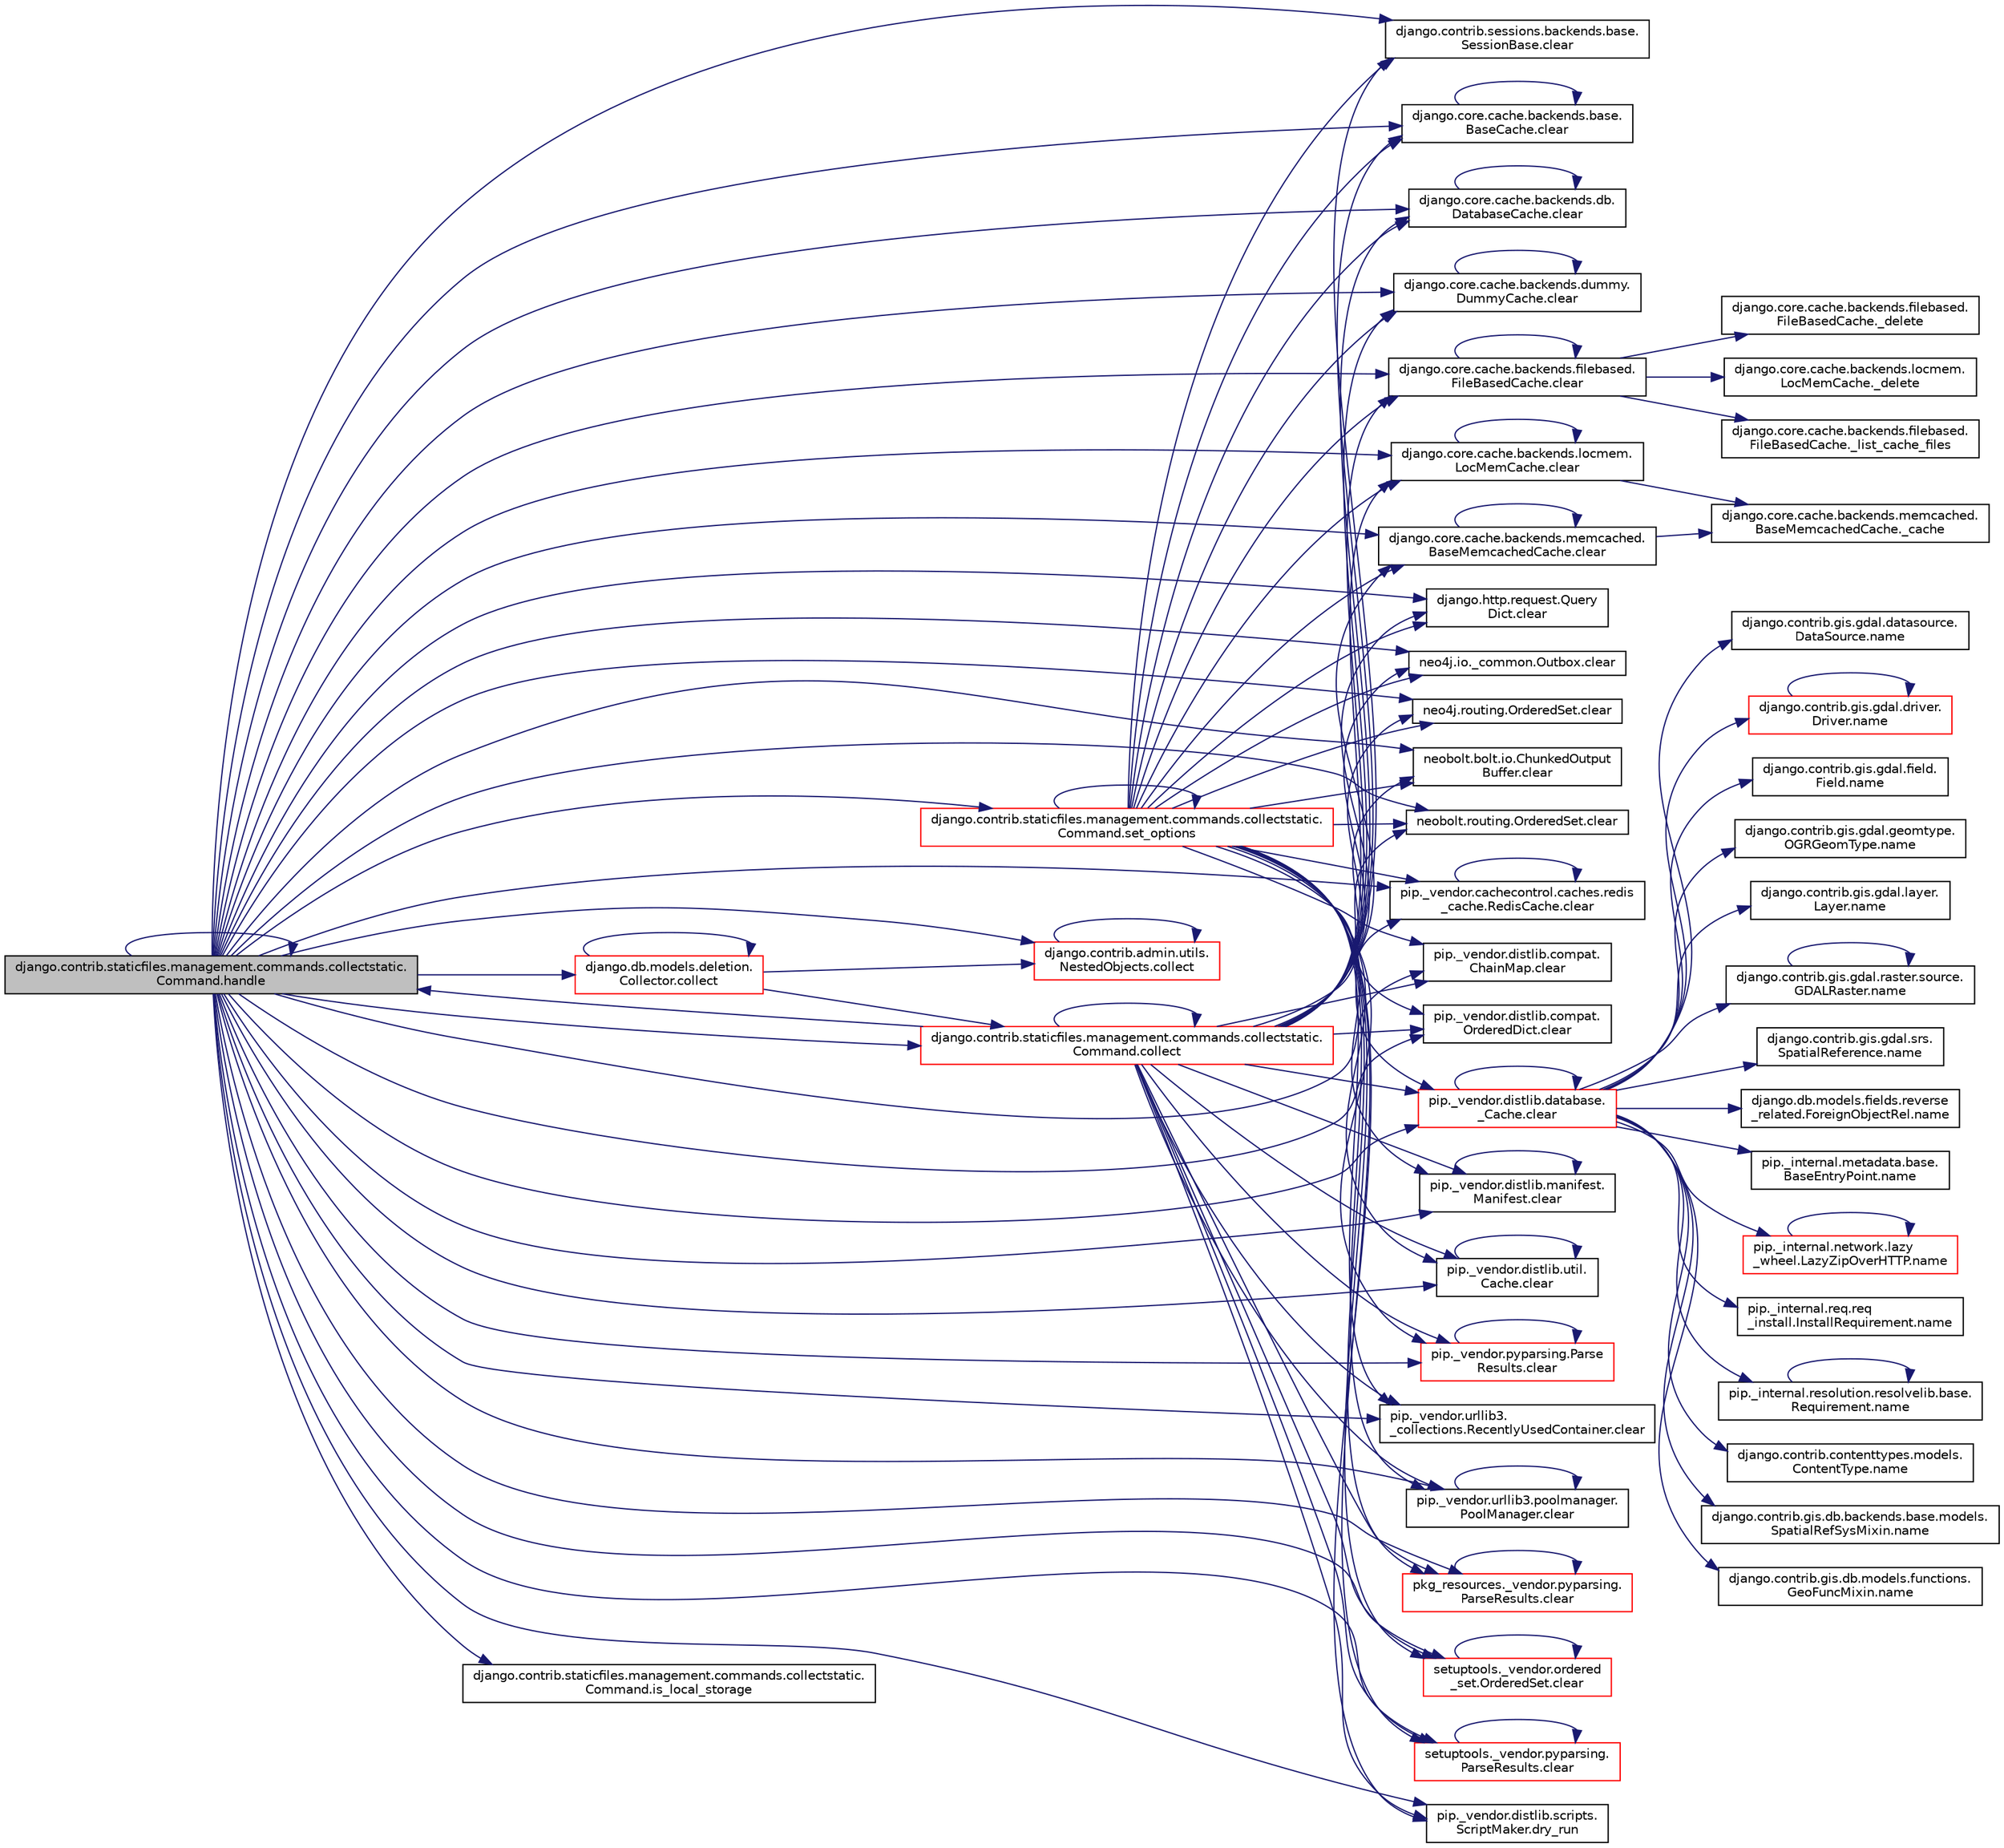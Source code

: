 digraph "django.contrib.staticfiles.management.commands.collectstatic.Command.handle"
{
 // LATEX_PDF_SIZE
  edge [fontname="Helvetica",fontsize="10",labelfontname="Helvetica",labelfontsize="10"];
  node [fontname="Helvetica",fontsize="10",shape=record];
  rankdir="LR";
  Node1 [label="django.contrib.staticfiles.management.commands.collectstatic.\lCommand.handle",height=0.2,width=0.4,color="black", fillcolor="grey75", style="filled", fontcolor="black",tooltip=" "];
  Node1 -> Node2 [color="midnightblue",fontsize="10",style="solid",fontname="Helvetica"];
  Node2 [label="django.contrib.sessions.backends.base.\lSessionBase.clear",height=0.2,width=0.4,color="black", fillcolor="white", style="filled",URL="$d1/d6e/classdjango_1_1contrib_1_1sessions_1_1backends_1_1base_1_1_session_base.html#a9923de84b6e5c0d6bc9ecbf0778d0202",tooltip=" "];
  Node1 -> Node3 [color="midnightblue",fontsize="10",style="solid",fontname="Helvetica"];
  Node3 [label="django.core.cache.backends.base.\lBaseCache.clear",height=0.2,width=0.4,color="black", fillcolor="white", style="filled",URL="$d0/d87/classdjango_1_1core_1_1cache_1_1backends_1_1base_1_1_base_cache.html#a8791f86a6f19ce42f670986262149bc3",tooltip=" "];
  Node3 -> Node3 [color="midnightblue",fontsize="10",style="solid",fontname="Helvetica"];
  Node1 -> Node4 [color="midnightblue",fontsize="10",style="solid",fontname="Helvetica"];
  Node4 [label="django.core.cache.backends.db.\lDatabaseCache.clear",height=0.2,width=0.4,color="black", fillcolor="white", style="filled",URL="$d7/dcb/classdjango_1_1core_1_1cache_1_1backends_1_1db_1_1_database_cache.html#af511062e32fc6824af6fc1eb19548aeb",tooltip=" "];
  Node4 -> Node4 [color="midnightblue",fontsize="10",style="solid",fontname="Helvetica"];
  Node1 -> Node5 [color="midnightblue",fontsize="10",style="solid",fontname="Helvetica"];
  Node5 [label="django.core.cache.backends.dummy.\lDummyCache.clear",height=0.2,width=0.4,color="black", fillcolor="white", style="filled",URL="$d6/db9/classdjango_1_1core_1_1cache_1_1backends_1_1dummy_1_1_dummy_cache.html#a1cf55299c46a6cfea73f06a4bdcdff2f",tooltip=" "];
  Node5 -> Node5 [color="midnightblue",fontsize="10",style="solid",fontname="Helvetica"];
  Node1 -> Node6 [color="midnightblue",fontsize="10",style="solid",fontname="Helvetica"];
  Node6 [label="django.core.cache.backends.filebased.\lFileBasedCache.clear",height=0.2,width=0.4,color="black", fillcolor="white", style="filled",URL="$df/d01/classdjango_1_1core_1_1cache_1_1backends_1_1filebased_1_1_file_based_cache.html#ac167961bc9c3a1fabc5d0928eb3190c8",tooltip=" "];
  Node6 -> Node7 [color="midnightblue",fontsize="10",style="solid",fontname="Helvetica"];
  Node7 [label="django.core.cache.backends.filebased.\lFileBasedCache._delete",height=0.2,width=0.4,color="black", fillcolor="white", style="filled",URL="$df/d01/classdjango_1_1core_1_1cache_1_1backends_1_1filebased_1_1_file_based_cache.html#ac88a1214f261f4ed0ff2aaef97edc909",tooltip=" "];
  Node6 -> Node8 [color="midnightblue",fontsize="10",style="solid",fontname="Helvetica"];
  Node8 [label="django.core.cache.backends.locmem.\lLocMemCache._delete",height=0.2,width=0.4,color="black", fillcolor="white", style="filled",URL="$de/d7d/classdjango_1_1core_1_1cache_1_1backends_1_1locmem_1_1_loc_mem_cache.html#aa7043e1ac85f7e4ce360bdd7c72ba916",tooltip=" "];
  Node6 -> Node9 [color="midnightblue",fontsize="10",style="solid",fontname="Helvetica"];
  Node9 [label="django.core.cache.backends.filebased.\lFileBasedCache._list_cache_files",height=0.2,width=0.4,color="black", fillcolor="white", style="filled",URL="$df/d01/classdjango_1_1core_1_1cache_1_1backends_1_1filebased_1_1_file_based_cache.html#a1bf8a614959ccaa3f7553f4c1c658e6d",tooltip=" "];
  Node6 -> Node6 [color="midnightblue",fontsize="10",style="solid",fontname="Helvetica"];
  Node1 -> Node10 [color="midnightblue",fontsize="10",style="solid",fontname="Helvetica"];
  Node10 [label="django.core.cache.backends.locmem.\lLocMemCache.clear",height=0.2,width=0.4,color="black", fillcolor="white", style="filled",URL="$de/d7d/classdjango_1_1core_1_1cache_1_1backends_1_1locmem_1_1_loc_mem_cache.html#a62bd9f5b7218aacd48d7acb4b4ae9759",tooltip=" "];
  Node10 -> Node11 [color="midnightblue",fontsize="10",style="solid",fontname="Helvetica"];
  Node11 [label="django.core.cache.backends.memcached.\lBaseMemcachedCache._cache",height=0.2,width=0.4,color="black", fillcolor="white", style="filled",URL="$d3/d36/classdjango_1_1core_1_1cache_1_1backends_1_1memcached_1_1_base_memcached_cache.html#aec7954560fd40d7e33a11eea0e2ccde8",tooltip=" "];
  Node10 -> Node10 [color="midnightblue",fontsize="10",style="solid",fontname="Helvetica"];
  Node1 -> Node12 [color="midnightblue",fontsize="10",style="solid",fontname="Helvetica"];
  Node12 [label="django.core.cache.backends.memcached.\lBaseMemcachedCache.clear",height=0.2,width=0.4,color="black", fillcolor="white", style="filled",URL="$d3/d36/classdjango_1_1core_1_1cache_1_1backends_1_1memcached_1_1_base_memcached_cache.html#a02e12e9da36dc48b9b5c8187dd420e61",tooltip=" "];
  Node12 -> Node11 [color="midnightblue",fontsize="10",style="solid",fontname="Helvetica"];
  Node12 -> Node12 [color="midnightblue",fontsize="10",style="solid",fontname="Helvetica"];
  Node1 -> Node13 [color="midnightblue",fontsize="10",style="solid",fontname="Helvetica"];
  Node13 [label="django.http.request.Query\lDict.clear",height=0.2,width=0.4,color="black", fillcolor="white", style="filled",URL="$d3/dd6/classdjango_1_1http_1_1request_1_1_query_dict.html#acf330977c96f446b60ce6da48fc80e73",tooltip=" "];
  Node1 -> Node14 [color="midnightblue",fontsize="10",style="solid",fontname="Helvetica"];
  Node14 [label="neo4j.io._common.Outbox.clear",height=0.2,width=0.4,color="black", fillcolor="white", style="filled",URL="$d0/dce/classneo4j_1_1io_1_1__common_1_1_outbox.html#a9528c7644593f84c6376709b326c51b6",tooltip=" "];
  Node1 -> Node15 [color="midnightblue",fontsize="10",style="solid",fontname="Helvetica"];
  Node15 [label="neo4j.routing.OrderedSet.clear",height=0.2,width=0.4,color="black", fillcolor="white", style="filled",URL="$da/d21/classneo4j_1_1routing_1_1_ordered_set.html#a6482bbc6dd861a7dece8c52fcc6729f7",tooltip=" "];
  Node1 -> Node16 [color="midnightblue",fontsize="10",style="solid",fontname="Helvetica"];
  Node16 [label="neobolt.bolt.io.ChunkedOutput\lBuffer.clear",height=0.2,width=0.4,color="black", fillcolor="white", style="filled",URL="$d1/d4e/classneobolt_1_1bolt_1_1io_1_1_chunked_output_buffer.html#a9c0e88272444914cc5bf3f3ff844b518",tooltip=" "];
  Node1 -> Node17 [color="midnightblue",fontsize="10",style="solid",fontname="Helvetica"];
  Node17 [label="neobolt.routing.OrderedSet.clear",height=0.2,width=0.4,color="black", fillcolor="white", style="filled",URL="$de/d18/classneobolt_1_1routing_1_1_ordered_set.html#a64c7179a917683fad779283fc3867baf",tooltip=" "];
  Node1 -> Node18 [color="midnightblue",fontsize="10",style="solid",fontname="Helvetica"];
  Node18 [label="pip._vendor.cachecontrol.caches.redis\l_cache.RedisCache.clear",height=0.2,width=0.4,color="black", fillcolor="white", style="filled",URL="$dd/d2e/classpip_1_1__vendor_1_1cachecontrol_1_1caches_1_1redis__cache_1_1_redis_cache.html#ab98b163ad1dc868d399b2e6bc37bb3e4",tooltip=" "];
  Node18 -> Node18 [color="midnightblue",fontsize="10",style="solid",fontname="Helvetica"];
  Node1 -> Node19 [color="midnightblue",fontsize="10",style="solid",fontname="Helvetica"];
  Node19 [label="pip._vendor.distlib.compat.\lChainMap.clear",height=0.2,width=0.4,color="black", fillcolor="white", style="filled",URL="$d2/d2d/classpip_1_1__vendor_1_1distlib_1_1compat_1_1_chain_map.html#a45d5bf8cf2c6a7c73c4aafb9424413f8",tooltip=" "];
  Node1 -> Node20 [color="midnightblue",fontsize="10",style="solid",fontname="Helvetica"];
  Node20 [label="pip._vendor.distlib.compat.\lOrderedDict.clear",height=0.2,width=0.4,color="black", fillcolor="white", style="filled",URL="$d8/dae/classpip_1_1__vendor_1_1distlib_1_1compat_1_1_ordered_dict.html#ab617c023d1100922375c6477ef289231",tooltip=" "];
  Node1 -> Node21 [color="midnightblue",fontsize="10",style="solid",fontname="Helvetica"];
  Node21 [label="pip._vendor.distlib.database.\l_Cache.clear",height=0.2,width=0.4,color="red", fillcolor="white", style="filled",URL="$d8/dcd/classpip_1_1__vendor_1_1distlib_1_1database_1_1___cache.html#ab8493db74feb70354215f9804fafea3d",tooltip=" "];
  Node21 -> Node21 [color="midnightblue",fontsize="10",style="solid",fontname="Helvetica"];
  Node21 -> Node22 [color="midnightblue",fontsize="10",style="solid",fontname="Helvetica"];
  Node22 [label="django.contrib.contenttypes.models.\lContentType.name",height=0.2,width=0.4,color="black", fillcolor="white", style="filled",URL="$d6/d20/classdjango_1_1contrib_1_1contenttypes_1_1models_1_1_content_type.html#a1577e45d8940ca8ce7032df05c0920f1",tooltip=" "];
  Node21 -> Node23 [color="midnightblue",fontsize="10",style="solid",fontname="Helvetica"];
  Node23 [label="django.contrib.gis.db.backends.base.models.\lSpatialRefSysMixin.name",height=0.2,width=0.4,color="black", fillcolor="white", style="filled",URL="$d5/d73/classdjango_1_1contrib_1_1gis_1_1db_1_1backends_1_1base_1_1models_1_1_spatial_ref_sys_mixin.html#a502460564fa7a935d8bb5aea6cbce4b9",tooltip=" "];
  Node21 -> Node24 [color="midnightblue",fontsize="10",style="solid",fontname="Helvetica"];
  Node24 [label="django.contrib.gis.db.models.functions.\lGeoFuncMixin.name",height=0.2,width=0.4,color="black", fillcolor="white", style="filled",URL="$d4/d5c/classdjango_1_1contrib_1_1gis_1_1db_1_1models_1_1functions_1_1_geo_func_mixin.html#a9a6993ec9126211670ca7087359b8c6a",tooltip=" "];
  Node21 -> Node25 [color="midnightblue",fontsize="10",style="solid",fontname="Helvetica"];
  Node25 [label="django.contrib.gis.gdal.datasource.\lDataSource.name",height=0.2,width=0.4,color="black", fillcolor="white", style="filled",URL="$db/d7b/classdjango_1_1contrib_1_1gis_1_1gdal_1_1datasource_1_1_data_source.html#af2cbfd1f4ceeb82b6f7c29a705555d8e",tooltip=" "];
  Node21 -> Node26 [color="midnightblue",fontsize="10",style="solid",fontname="Helvetica"];
  Node26 [label="django.contrib.gis.gdal.driver.\lDriver.name",height=0.2,width=0.4,color="red", fillcolor="white", style="filled",URL="$d5/df2/classdjango_1_1contrib_1_1gis_1_1gdal_1_1driver_1_1_driver.html#ab25b5eea93459ca8e05dc329ef537f1b",tooltip=" "];
  Node26 -> Node26 [color="midnightblue",fontsize="10",style="solid",fontname="Helvetica"];
  Node21 -> Node28 [color="midnightblue",fontsize="10",style="solid",fontname="Helvetica"];
  Node28 [label="django.contrib.gis.gdal.field.\lField.name",height=0.2,width=0.4,color="black", fillcolor="white", style="filled",URL="$d8/d65/classdjango_1_1contrib_1_1gis_1_1gdal_1_1field_1_1_field.html#a52ccad95ad1a0fae1ef80beb9a6c838b",tooltip=" "];
  Node21 -> Node29 [color="midnightblue",fontsize="10",style="solid",fontname="Helvetica"];
  Node29 [label="django.contrib.gis.gdal.geomtype.\lOGRGeomType.name",height=0.2,width=0.4,color="black", fillcolor="white", style="filled",URL="$dc/d9c/classdjango_1_1contrib_1_1gis_1_1gdal_1_1geomtype_1_1_o_g_r_geom_type.html#a80a6f16d4e7014ca3adac92432f148b2",tooltip=" "];
  Node21 -> Node30 [color="midnightblue",fontsize="10",style="solid",fontname="Helvetica"];
  Node30 [label="django.contrib.gis.gdal.layer.\lLayer.name",height=0.2,width=0.4,color="black", fillcolor="white", style="filled",URL="$d9/d84/classdjango_1_1contrib_1_1gis_1_1gdal_1_1layer_1_1_layer.html#a64c4f09deeb5dd93a1f82a986e090581",tooltip=" "];
  Node21 -> Node31 [color="midnightblue",fontsize="10",style="solid",fontname="Helvetica"];
  Node31 [label="django.contrib.gis.gdal.raster.source.\lGDALRaster.name",height=0.2,width=0.4,color="black", fillcolor="white", style="filled",URL="$db/dff/classdjango_1_1contrib_1_1gis_1_1gdal_1_1raster_1_1source_1_1_g_d_a_l_raster.html#adc147e651b853c17a0d6abe3be9da7a9",tooltip=" "];
  Node31 -> Node31 [color="midnightblue",fontsize="10",style="solid",fontname="Helvetica"];
  Node21 -> Node32 [color="midnightblue",fontsize="10",style="solid",fontname="Helvetica"];
  Node32 [label="django.contrib.gis.gdal.srs.\lSpatialReference.name",height=0.2,width=0.4,color="black", fillcolor="white", style="filled",URL="$d7/dda/classdjango_1_1contrib_1_1gis_1_1gdal_1_1srs_1_1_spatial_reference.html#aba72b97da57e6f07b85d53ff618798e3",tooltip=" "];
  Node21 -> Node33 [color="midnightblue",fontsize="10",style="solid",fontname="Helvetica"];
  Node33 [label="django.db.models.fields.reverse\l_related.ForeignObjectRel.name",height=0.2,width=0.4,color="black", fillcolor="white", style="filled",URL="$d3/da4/classdjango_1_1db_1_1models_1_1fields_1_1reverse__related_1_1_foreign_object_rel.html#aacda3a6a71b37c6422fbc200f0b0225a",tooltip=" "];
  Node21 -> Node34 [color="midnightblue",fontsize="10",style="solid",fontname="Helvetica"];
  Node34 [label="pip._internal.metadata.base.\lBaseEntryPoint.name",height=0.2,width=0.4,color="black", fillcolor="white", style="filled",URL="$d1/d78/classpip_1_1__internal_1_1metadata_1_1base_1_1_base_entry_point.html#acd0c7299966258aeb0876da26520233d",tooltip=" "];
  Node21 -> Node35 [color="midnightblue",fontsize="10",style="solid",fontname="Helvetica"];
  Node35 [label="pip._internal.network.lazy\l_wheel.LazyZipOverHTTP.name",height=0.2,width=0.4,color="red", fillcolor="white", style="filled",URL="$df/d67/classpip_1_1__internal_1_1network_1_1lazy__wheel_1_1_lazy_zip_over_h_t_t_p.html#a59403bb703d375caa6c1dda7573257a1",tooltip=" "];
  Node35 -> Node35 [color="midnightblue",fontsize="10",style="solid",fontname="Helvetica"];
  Node21 -> Node37 [color="midnightblue",fontsize="10",style="solid",fontname="Helvetica"];
  Node37 [label="pip._internal.req.req\l_install.InstallRequirement.name",height=0.2,width=0.4,color="black", fillcolor="white", style="filled",URL="$d2/daa/classpip_1_1__internal_1_1req_1_1req__install_1_1_install_requirement.html#a6b019e16ae98576ae64c68e0f5824e34",tooltip=" "];
  Node21 -> Node38 [color="midnightblue",fontsize="10",style="solid",fontname="Helvetica"];
  Node38 [label="pip._internal.resolution.resolvelib.base.\lRequirement.name",height=0.2,width=0.4,color="black", fillcolor="white", style="filled",URL="$d7/d6d/classpip_1_1__internal_1_1resolution_1_1resolvelib_1_1base_1_1_requirement.html#a013752876d4b3521f3a087987b443d90",tooltip=" "];
  Node38 -> Node38 [color="midnightblue",fontsize="10",style="solid",fontname="Helvetica"];
  Node1 -> Node128 [color="midnightblue",fontsize="10",style="solid",fontname="Helvetica"];
  Node128 [label="pip._vendor.distlib.manifest.\lManifest.clear",height=0.2,width=0.4,color="black", fillcolor="white", style="filled",URL="$d2/d05/classpip_1_1__vendor_1_1distlib_1_1manifest_1_1_manifest.html#ac5d289057626a72d1d8c6322b766df56",tooltip=" "];
  Node128 -> Node128 [color="midnightblue",fontsize="10",style="solid",fontname="Helvetica"];
  Node1 -> Node129 [color="midnightblue",fontsize="10",style="solid",fontname="Helvetica"];
  Node129 [label="pip._vendor.distlib.util.\lCache.clear",height=0.2,width=0.4,color="black", fillcolor="white", style="filled",URL="$d2/d9b/classpip_1_1__vendor_1_1distlib_1_1util_1_1_cache.html#a7ceeb94bd1948f47b9db8afb06fb82b2",tooltip=" "];
  Node129 -> Node129 [color="midnightblue",fontsize="10",style="solid",fontname="Helvetica"];
  Node1 -> Node130 [color="midnightblue",fontsize="10",style="solid",fontname="Helvetica"];
  Node130 [label="pip._vendor.pyparsing.Parse\lResults.clear",height=0.2,width=0.4,color="red", fillcolor="white", style="filled",URL="$d3/d5b/classpip_1_1__vendor_1_1pyparsing_1_1_parse_results.html#ab6e049e34b90004c1d59069da7a5cc08",tooltip=" "];
  Node130 -> Node130 [color="midnightblue",fontsize="10",style="solid",fontname="Helvetica"];
  Node1 -> Node1520 [color="midnightblue",fontsize="10",style="solid",fontname="Helvetica"];
  Node1520 [label="pip._vendor.urllib3.\l_collections.RecentlyUsedContainer.clear",height=0.2,width=0.4,color="black", fillcolor="white", style="filled",URL="$d3/df5/classpip_1_1__vendor_1_1urllib3_1_1__collections_1_1_recently_used_container.html#a06b0bf88fc61087b84afd22b94d1d9b0",tooltip=" "];
  Node1 -> Node1521 [color="midnightblue",fontsize="10",style="solid",fontname="Helvetica"];
  Node1521 [label="pip._vendor.urllib3.poolmanager.\lPoolManager.clear",height=0.2,width=0.4,color="black", fillcolor="white", style="filled",URL="$db/d75/classpip_1_1__vendor_1_1urllib3_1_1poolmanager_1_1_pool_manager.html#a293a4e1145fa83883ca5a0a83c9e2a0d",tooltip=" "];
  Node1521 -> Node1521 [color="midnightblue",fontsize="10",style="solid",fontname="Helvetica"];
  Node1 -> Node1522 [color="midnightblue",fontsize="10",style="solid",fontname="Helvetica"];
  Node1522 [label="pkg_resources._vendor.pyparsing.\lParseResults.clear",height=0.2,width=0.4,color="red", fillcolor="white", style="filled",URL="$d3/d93/classpkg__resources_1_1__vendor_1_1pyparsing_1_1_parse_results.html#a14a75f633961fdc58d077c5d26635038",tooltip=" "];
  Node1522 -> Node1522 [color="midnightblue",fontsize="10",style="solid",fontname="Helvetica"];
  Node1 -> Node5396 [color="midnightblue",fontsize="10",style="solid",fontname="Helvetica"];
  Node5396 [label="setuptools._vendor.ordered\l_set.OrderedSet.clear",height=0.2,width=0.4,color="red", fillcolor="white", style="filled",URL="$d0/d40/classsetuptools_1_1__vendor_1_1ordered__set_1_1_ordered_set.html#a8b928f1bac1c68eedf2efac951d28d51",tooltip=" "];
  Node5396 -> Node5396 [color="midnightblue",fontsize="10",style="solid",fontname="Helvetica"];
  Node1 -> Node5397 [color="midnightblue",fontsize="10",style="solid",fontname="Helvetica"];
  Node5397 [label="setuptools._vendor.pyparsing.\lParseResults.clear",height=0.2,width=0.4,color="red", fillcolor="white", style="filled",URL="$df/d77/classsetuptools_1_1__vendor_1_1pyparsing_1_1_parse_results.html#a2683a26b96b087edaec172f6f837058b",tooltip=" "];
  Node5397 -> Node5397 [color="midnightblue",fontsize="10",style="solid",fontname="Helvetica"];
  Node1 -> Node5438 [color="midnightblue",fontsize="10",style="solid",fontname="Helvetica"];
  Node5438 [label="django.contrib.admin.utils.\lNestedObjects.collect",height=0.2,width=0.4,color="red", fillcolor="white", style="filled",URL="$d6/dd0/classdjango_1_1contrib_1_1admin_1_1utils_1_1_nested_objects.html#a87761ffe68dfb052c3d2ac543a413110",tooltip=" "];
  Node5438 -> Node5438 [color="midnightblue",fontsize="10",style="solid",fontname="Helvetica"];
  Node1 -> Node5441 [color="midnightblue",fontsize="10",style="solid",fontname="Helvetica"];
  Node5441 [label="django.contrib.staticfiles.management.commands.collectstatic.\lCommand.collect",height=0.2,width=0.4,color="red", fillcolor="white", style="filled",URL="$d8/df6/classdjango_1_1contrib_1_1staticfiles_1_1management_1_1commands_1_1collectstatic_1_1_command.html#aba77c58b072adfba7d601f87dbb8d127",tooltip=" "];
  Node5441 -> Node2 [color="midnightblue",fontsize="10",style="solid",fontname="Helvetica"];
  Node5441 -> Node3 [color="midnightblue",fontsize="10",style="solid",fontname="Helvetica"];
  Node5441 -> Node4 [color="midnightblue",fontsize="10",style="solid",fontname="Helvetica"];
  Node5441 -> Node5 [color="midnightblue",fontsize="10",style="solid",fontname="Helvetica"];
  Node5441 -> Node6 [color="midnightblue",fontsize="10",style="solid",fontname="Helvetica"];
  Node5441 -> Node10 [color="midnightblue",fontsize="10",style="solid",fontname="Helvetica"];
  Node5441 -> Node12 [color="midnightblue",fontsize="10",style="solid",fontname="Helvetica"];
  Node5441 -> Node13 [color="midnightblue",fontsize="10",style="solid",fontname="Helvetica"];
  Node5441 -> Node14 [color="midnightblue",fontsize="10",style="solid",fontname="Helvetica"];
  Node5441 -> Node15 [color="midnightblue",fontsize="10",style="solid",fontname="Helvetica"];
  Node5441 -> Node16 [color="midnightblue",fontsize="10",style="solid",fontname="Helvetica"];
  Node5441 -> Node17 [color="midnightblue",fontsize="10",style="solid",fontname="Helvetica"];
  Node5441 -> Node18 [color="midnightblue",fontsize="10",style="solid",fontname="Helvetica"];
  Node5441 -> Node19 [color="midnightblue",fontsize="10",style="solid",fontname="Helvetica"];
  Node5441 -> Node20 [color="midnightblue",fontsize="10",style="solid",fontname="Helvetica"];
  Node5441 -> Node21 [color="midnightblue",fontsize="10",style="solid",fontname="Helvetica"];
  Node5441 -> Node128 [color="midnightblue",fontsize="10",style="solid",fontname="Helvetica"];
  Node5441 -> Node129 [color="midnightblue",fontsize="10",style="solid",fontname="Helvetica"];
  Node5441 -> Node130 [color="midnightblue",fontsize="10",style="solid",fontname="Helvetica"];
  Node5441 -> Node1520 [color="midnightblue",fontsize="10",style="solid",fontname="Helvetica"];
  Node5441 -> Node1521 [color="midnightblue",fontsize="10",style="solid",fontname="Helvetica"];
  Node5441 -> Node1522 [color="midnightblue",fontsize="10",style="solid",fontname="Helvetica"];
  Node5441 -> Node5396 [color="midnightblue",fontsize="10",style="solid",fontname="Helvetica"];
  Node5441 -> Node5397 [color="midnightblue",fontsize="10",style="solid",fontname="Helvetica"];
  Node5441 -> Node5441 [color="midnightblue",fontsize="10",style="solid",fontname="Helvetica"];
  Node5441 -> Node560 [color="midnightblue",fontsize="10",style="solid",fontname="Helvetica"];
  Node560 [label="pip._vendor.distlib.scripts.\lScriptMaker.dry_run",height=0.2,width=0.4,color="black", fillcolor="white", style="filled",URL="$de/dcc/classpip_1_1__vendor_1_1distlib_1_1scripts_1_1_script_maker.html#ab788624a4b1688e66c95f02b42674a4f",tooltip=" "];
  Node5441 -> Node1 [color="midnightblue",fontsize="10",style="solid",fontname="Helvetica"];
  Node1 -> Node5513 [color="midnightblue",fontsize="10",style="solid",fontname="Helvetica"];
  Node5513 [label="django.db.models.deletion.\lCollector.collect",height=0.2,width=0.4,color="red", fillcolor="white", style="filled",URL="$d8/dc4/classdjango_1_1db_1_1models_1_1deletion_1_1_collector.html#a44e7793473ae99b03633319af84ad54a",tooltip=" "];
  Node5513 -> Node5438 [color="midnightblue",fontsize="10",style="solid",fontname="Helvetica"];
  Node5513 -> Node5441 [color="midnightblue",fontsize="10",style="solid",fontname="Helvetica"];
  Node5513 -> Node5513 [color="midnightblue",fontsize="10",style="solid",fontname="Helvetica"];
  Node1 -> Node560 [color="midnightblue",fontsize="10",style="solid",fontname="Helvetica"];
  Node1 -> Node1 [color="midnightblue",fontsize="10",style="solid",fontname="Helvetica"];
  Node1 -> Node5529 [color="midnightblue",fontsize="10",style="solid",fontname="Helvetica"];
  Node5529 [label="django.contrib.staticfiles.management.commands.collectstatic.\lCommand.is_local_storage",height=0.2,width=0.4,color="black", fillcolor="white", style="filled",URL="$d8/df6/classdjango_1_1contrib_1_1staticfiles_1_1management_1_1commands_1_1collectstatic_1_1_command.html#affc063b6b9641de53bedbe74c61423d0",tooltip=" "];
  Node1 -> Node5530 [color="midnightblue",fontsize="10",style="solid",fontname="Helvetica"];
  Node5530 [label="django.contrib.staticfiles.management.commands.collectstatic.\lCommand.set_options",height=0.2,width=0.4,color="red", fillcolor="white", style="filled",URL="$d8/df6/classdjango_1_1contrib_1_1staticfiles_1_1management_1_1commands_1_1collectstatic_1_1_command.html#aeea3ec13d3e5f93e38feb3eeff67379f",tooltip=" "];
  Node5530 -> Node2 [color="midnightblue",fontsize="10",style="solid",fontname="Helvetica"];
  Node5530 -> Node3 [color="midnightblue",fontsize="10",style="solid",fontname="Helvetica"];
  Node5530 -> Node4 [color="midnightblue",fontsize="10",style="solid",fontname="Helvetica"];
  Node5530 -> Node5 [color="midnightblue",fontsize="10",style="solid",fontname="Helvetica"];
  Node5530 -> Node6 [color="midnightblue",fontsize="10",style="solid",fontname="Helvetica"];
  Node5530 -> Node10 [color="midnightblue",fontsize="10",style="solid",fontname="Helvetica"];
  Node5530 -> Node12 [color="midnightblue",fontsize="10",style="solid",fontname="Helvetica"];
  Node5530 -> Node13 [color="midnightblue",fontsize="10",style="solid",fontname="Helvetica"];
  Node5530 -> Node14 [color="midnightblue",fontsize="10",style="solid",fontname="Helvetica"];
  Node5530 -> Node15 [color="midnightblue",fontsize="10",style="solid",fontname="Helvetica"];
  Node5530 -> Node16 [color="midnightblue",fontsize="10",style="solid",fontname="Helvetica"];
  Node5530 -> Node17 [color="midnightblue",fontsize="10",style="solid",fontname="Helvetica"];
  Node5530 -> Node18 [color="midnightblue",fontsize="10",style="solid",fontname="Helvetica"];
  Node5530 -> Node19 [color="midnightblue",fontsize="10",style="solid",fontname="Helvetica"];
  Node5530 -> Node20 [color="midnightblue",fontsize="10",style="solid",fontname="Helvetica"];
  Node5530 -> Node21 [color="midnightblue",fontsize="10",style="solid",fontname="Helvetica"];
  Node5530 -> Node128 [color="midnightblue",fontsize="10",style="solid",fontname="Helvetica"];
  Node5530 -> Node129 [color="midnightblue",fontsize="10",style="solid",fontname="Helvetica"];
  Node5530 -> Node130 [color="midnightblue",fontsize="10",style="solid",fontname="Helvetica"];
  Node5530 -> Node1520 [color="midnightblue",fontsize="10",style="solid",fontname="Helvetica"];
  Node5530 -> Node1521 [color="midnightblue",fontsize="10",style="solid",fontname="Helvetica"];
  Node5530 -> Node1522 [color="midnightblue",fontsize="10",style="solid",fontname="Helvetica"];
  Node5530 -> Node5396 [color="midnightblue",fontsize="10",style="solid",fontname="Helvetica"];
  Node5530 -> Node5397 [color="midnightblue",fontsize="10",style="solid",fontname="Helvetica"];
  Node5530 -> Node560 [color="midnightblue",fontsize="10",style="solid",fontname="Helvetica"];
  Node5530 -> Node5530 [color="midnightblue",fontsize="10",style="solid",fontname="Helvetica"];
}
